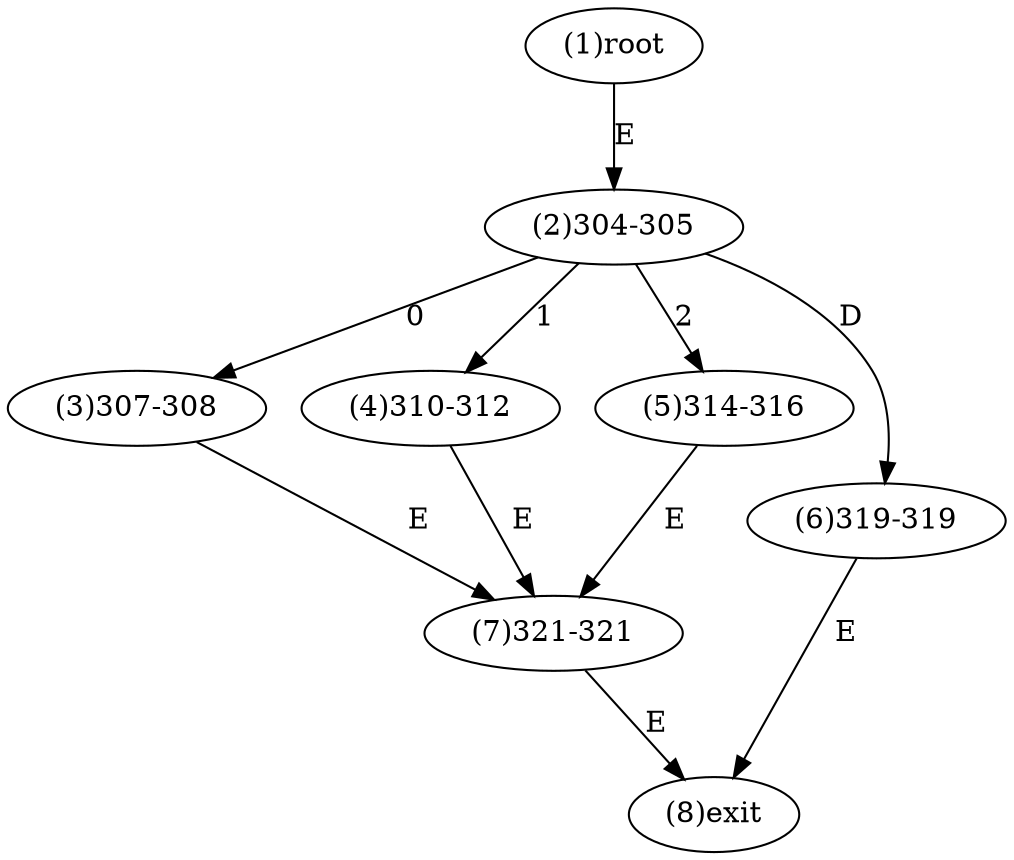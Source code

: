digraph "" { 
1[ label="(1)root"];
2[ label="(2)304-305"];
3[ label="(3)307-308"];
4[ label="(4)310-312"];
5[ label="(5)314-316"];
6[ label="(6)319-319"];
7[ label="(7)321-321"];
8[ label="(8)exit"];
1->2[ label="E"];
2->3[ label="0"];
2->4[ label="1"];
2->5[ label="2"];
2->6[ label="D"];
3->7[ label="E"];
4->7[ label="E"];
5->7[ label="E"];
6->8[ label="E"];
7->8[ label="E"];
}